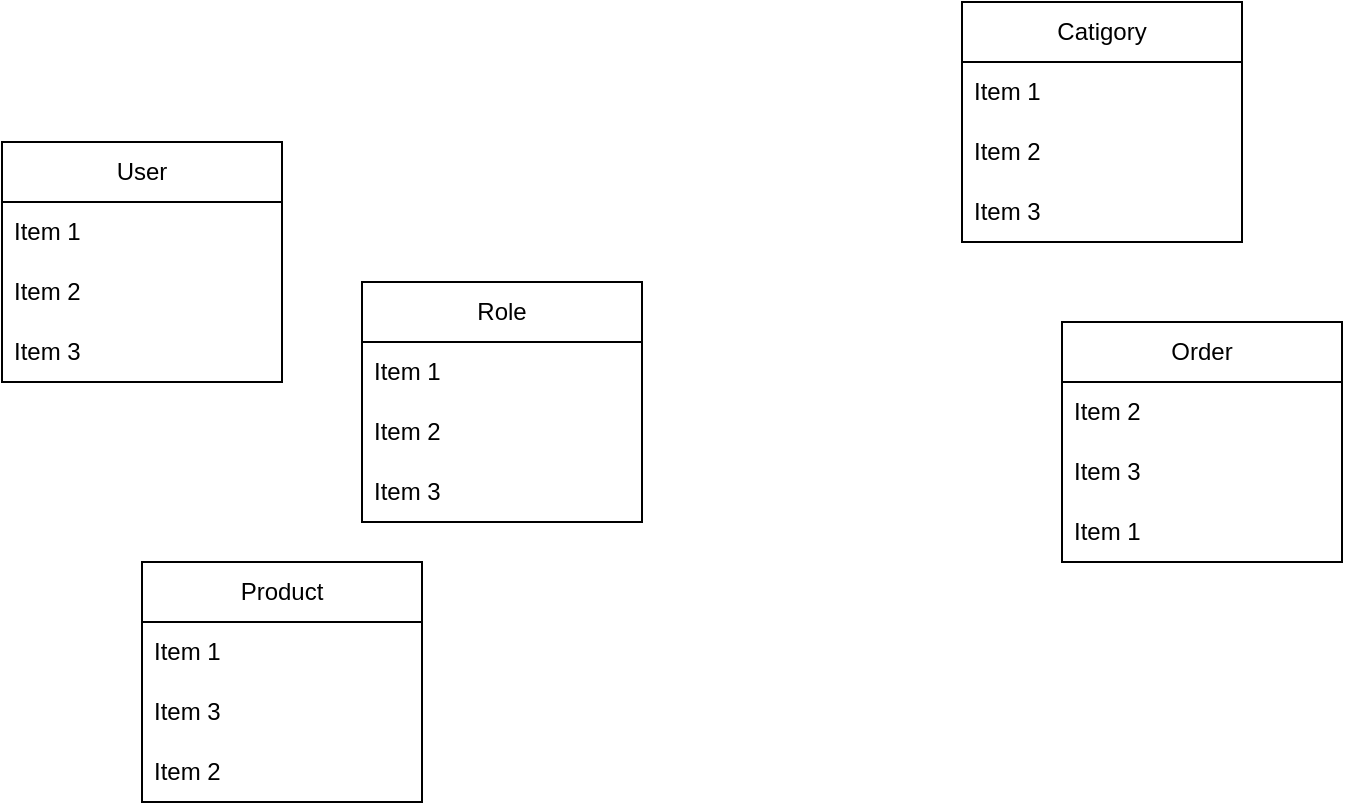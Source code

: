 <mxfile version="22.1.7" type="github">
  <diagram name="Страница — 1" id="X76qMKmC-3ME3kXk7Kwa">
    <mxGraphModel dx="1707" dy="452" grid="1" gridSize="10" guides="1" tooltips="1" connect="1" arrows="1" fold="1" page="1" pageScale="1" pageWidth="827" pageHeight="1169" math="0" shadow="0">
      <root>
        <mxCell id="0" />
        <mxCell id="1" parent="0" />
        <mxCell id="s-C8-bnUlkyMSYIE3pkl-3" value="User" style="swimlane;fontStyle=0;childLayout=stackLayout;horizontal=1;startSize=30;horizontalStack=0;resizeParent=1;resizeParentMax=0;resizeLast=0;collapsible=1;marginBottom=0;whiteSpace=wrap;html=1;" vertex="1" parent="1">
          <mxGeometry x="-10" y="90" width="140" height="120" as="geometry" />
        </mxCell>
        <mxCell id="s-C8-bnUlkyMSYIE3pkl-4" value="Item 1" style="text;strokeColor=none;fillColor=none;align=left;verticalAlign=middle;spacingLeft=4;spacingRight=4;overflow=hidden;points=[[0,0.5],[1,0.5]];portConstraint=eastwest;rotatable=0;whiteSpace=wrap;html=1;" vertex="1" parent="s-C8-bnUlkyMSYIE3pkl-3">
          <mxGeometry y="30" width="140" height="30" as="geometry" />
        </mxCell>
        <mxCell id="s-C8-bnUlkyMSYIE3pkl-5" value="Item 2" style="text;strokeColor=none;fillColor=none;align=left;verticalAlign=middle;spacingLeft=4;spacingRight=4;overflow=hidden;points=[[0,0.5],[1,0.5]];portConstraint=eastwest;rotatable=0;whiteSpace=wrap;html=1;" vertex="1" parent="s-C8-bnUlkyMSYIE3pkl-3">
          <mxGeometry y="60" width="140" height="30" as="geometry" />
        </mxCell>
        <mxCell id="s-C8-bnUlkyMSYIE3pkl-6" value="Item 3" style="text;strokeColor=none;fillColor=none;align=left;verticalAlign=middle;spacingLeft=4;spacingRight=4;overflow=hidden;points=[[0,0.5],[1,0.5]];portConstraint=eastwest;rotatable=0;whiteSpace=wrap;html=1;" vertex="1" parent="s-C8-bnUlkyMSYIE3pkl-3">
          <mxGeometry y="90" width="140" height="30" as="geometry" />
        </mxCell>
        <mxCell id="s-C8-bnUlkyMSYIE3pkl-7" value="Order" style="swimlane;fontStyle=0;childLayout=stackLayout;horizontal=1;startSize=30;horizontalStack=0;resizeParent=1;resizeParentMax=0;resizeLast=0;collapsible=1;marginBottom=0;whiteSpace=wrap;html=1;" vertex="1" parent="1">
          <mxGeometry x="520" y="180" width="140" height="120" as="geometry" />
        </mxCell>
        <mxCell id="s-C8-bnUlkyMSYIE3pkl-9" value="Item 2" style="text;strokeColor=none;fillColor=none;align=left;verticalAlign=middle;spacingLeft=4;spacingRight=4;overflow=hidden;points=[[0,0.5],[1,0.5]];portConstraint=eastwest;rotatable=0;whiteSpace=wrap;html=1;" vertex="1" parent="s-C8-bnUlkyMSYIE3pkl-7">
          <mxGeometry y="30" width="140" height="30" as="geometry" />
        </mxCell>
        <mxCell id="s-C8-bnUlkyMSYIE3pkl-10" value="Item 3" style="text;strokeColor=none;fillColor=none;align=left;verticalAlign=middle;spacingLeft=4;spacingRight=4;overflow=hidden;points=[[0,0.5],[1,0.5]];portConstraint=eastwest;rotatable=0;whiteSpace=wrap;html=1;" vertex="1" parent="s-C8-bnUlkyMSYIE3pkl-7">
          <mxGeometry y="60" width="140" height="30" as="geometry" />
        </mxCell>
        <mxCell id="s-C8-bnUlkyMSYIE3pkl-8" value="Item 1" style="text;strokeColor=none;fillColor=none;align=left;verticalAlign=middle;spacingLeft=4;spacingRight=4;overflow=hidden;points=[[0,0.5],[1,0.5]];portConstraint=eastwest;rotatable=0;whiteSpace=wrap;html=1;" vertex="1" parent="s-C8-bnUlkyMSYIE3pkl-7">
          <mxGeometry y="90" width="140" height="30" as="geometry" />
        </mxCell>
        <mxCell id="s-C8-bnUlkyMSYIE3pkl-11" value="Product&lt;br&gt;" style="swimlane;fontStyle=0;childLayout=stackLayout;horizontal=1;startSize=30;horizontalStack=0;resizeParent=1;resizeParentMax=0;resizeLast=0;collapsible=1;marginBottom=0;whiteSpace=wrap;html=1;" vertex="1" parent="1">
          <mxGeometry x="60" y="300" width="140" height="120" as="geometry" />
        </mxCell>
        <mxCell id="s-C8-bnUlkyMSYIE3pkl-12" value="Item 1" style="text;strokeColor=none;fillColor=none;align=left;verticalAlign=middle;spacingLeft=4;spacingRight=4;overflow=hidden;points=[[0,0.5],[1,0.5]];portConstraint=eastwest;rotatable=0;whiteSpace=wrap;html=1;" vertex="1" parent="s-C8-bnUlkyMSYIE3pkl-11">
          <mxGeometry y="30" width="140" height="30" as="geometry" />
        </mxCell>
        <mxCell id="s-C8-bnUlkyMSYIE3pkl-14" value="Item 3" style="text;strokeColor=none;fillColor=none;align=left;verticalAlign=middle;spacingLeft=4;spacingRight=4;overflow=hidden;points=[[0,0.5],[1,0.5]];portConstraint=eastwest;rotatable=0;whiteSpace=wrap;html=1;" vertex="1" parent="s-C8-bnUlkyMSYIE3pkl-11">
          <mxGeometry y="60" width="140" height="30" as="geometry" />
        </mxCell>
        <mxCell id="s-C8-bnUlkyMSYIE3pkl-13" value="Item 2" style="text;strokeColor=none;fillColor=none;align=left;verticalAlign=middle;spacingLeft=4;spacingRight=4;overflow=hidden;points=[[0,0.5],[1,0.5]];portConstraint=eastwest;rotatable=0;whiteSpace=wrap;html=1;" vertex="1" parent="s-C8-bnUlkyMSYIE3pkl-11">
          <mxGeometry y="90" width="140" height="30" as="geometry" />
        </mxCell>
        <mxCell id="s-C8-bnUlkyMSYIE3pkl-15" value="Role" style="swimlane;fontStyle=0;childLayout=stackLayout;horizontal=1;startSize=30;horizontalStack=0;resizeParent=1;resizeParentMax=0;resizeLast=0;collapsible=1;marginBottom=0;whiteSpace=wrap;html=1;" vertex="1" parent="1">
          <mxGeometry x="170" y="160" width="140" height="120" as="geometry" />
        </mxCell>
        <mxCell id="s-C8-bnUlkyMSYIE3pkl-16" value="Item 1" style="text;strokeColor=none;fillColor=none;align=left;verticalAlign=middle;spacingLeft=4;spacingRight=4;overflow=hidden;points=[[0,0.5],[1,0.5]];portConstraint=eastwest;rotatable=0;whiteSpace=wrap;html=1;" vertex="1" parent="s-C8-bnUlkyMSYIE3pkl-15">
          <mxGeometry y="30" width="140" height="30" as="geometry" />
        </mxCell>
        <mxCell id="s-C8-bnUlkyMSYIE3pkl-17" value="Item 2" style="text;strokeColor=none;fillColor=none;align=left;verticalAlign=middle;spacingLeft=4;spacingRight=4;overflow=hidden;points=[[0,0.5],[1,0.5]];portConstraint=eastwest;rotatable=0;whiteSpace=wrap;html=1;" vertex="1" parent="s-C8-bnUlkyMSYIE3pkl-15">
          <mxGeometry y="60" width="140" height="30" as="geometry" />
        </mxCell>
        <mxCell id="s-C8-bnUlkyMSYIE3pkl-18" value="Item 3" style="text;strokeColor=none;fillColor=none;align=left;verticalAlign=middle;spacingLeft=4;spacingRight=4;overflow=hidden;points=[[0,0.5],[1,0.5]];portConstraint=eastwest;rotatable=0;whiteSpace=wrap;html=1;" vertex="1" parent="s-C8-bnUlkyMSYIE3pkl-15">
          <mxGeometry y="90" width="140" height="30" as="geometry" />
        </mxCell>
        <mxCell id="s-C8-bnUlkyMSYIE3pkl-19" value="Catigory&lt;br&gt;" style="swimlane;fontStyle=0;childLayout=stackLayout;horizontal=1;startSize=30;horizontalStack=0;resizeParent=1;resizeParentMax=0;resizeLast=0;collapsible=1;marginBottom=0;whiteSpace=wrap;html=1;" vertex="1" parent="1">
          <mxGeometry x="470" y="20" width="140" height="120" as="geometry" />
        </mxCell>
        <mxCell id="s-C8-bnUlkyMSYIE3pkl-20" value="Item 1" style="text;strokeColor=none;fillColor=none;align=left;verticalAlign=middle;spacingLeft=4;spacingRight=4;overflow=hidden;points=[[0,0.5],[1,0.5]];portConstraint=eastwest;rotatable=0;whiteSpace=wrap;html=1;" vertex="1" parent="s-C8-bnUlkyMSYIE3pkl-19">
          <mxGeometry y="30" width="140" height="30" as="geometry" />
        </mxCell>
        <mxCell id="s-C8-bnUlkyMSYIE3pkl-21" value="Item 2" style="text;strokeColor=none;fillColor=none;align=left;verticalAlign=middle;spacingLeft=4;spacingRight=4;overflow=hidden;points=[[0,0.5],[1,0.5]];portConstraint=eastwest;rotatable=0;whiteSpace=wrap;html=1;" vertex="1" parent="s-C8-bnUlkyMSYIE3pkl-19">
          <mxGeometry y="60" width="140" height="30" as="geometry" />
        </mxCell>
        <mxCell id="s-C8-bnUlkyMSYIE3pkl-22" value="Item 3" style="text;strokeColor=none;fillColor=none;align=left;verticalAlign=middle;spacingLeft=4;spacingRight=4;overflow=hidden;points=[[0,0.5],[1,0.5]];portConstraint=eastwest;rotatable=0;whiteSpace=wrap;html=1;" vertex="1" parent="s-C8-bnUlkyMSYIE3pkl-19">
          <mxGeometry y="90" width="140" height="30" as="geometry" />
        </mxCell>
      </root>
    </mxGraphModel>
  </diagram>
</mxfile>
